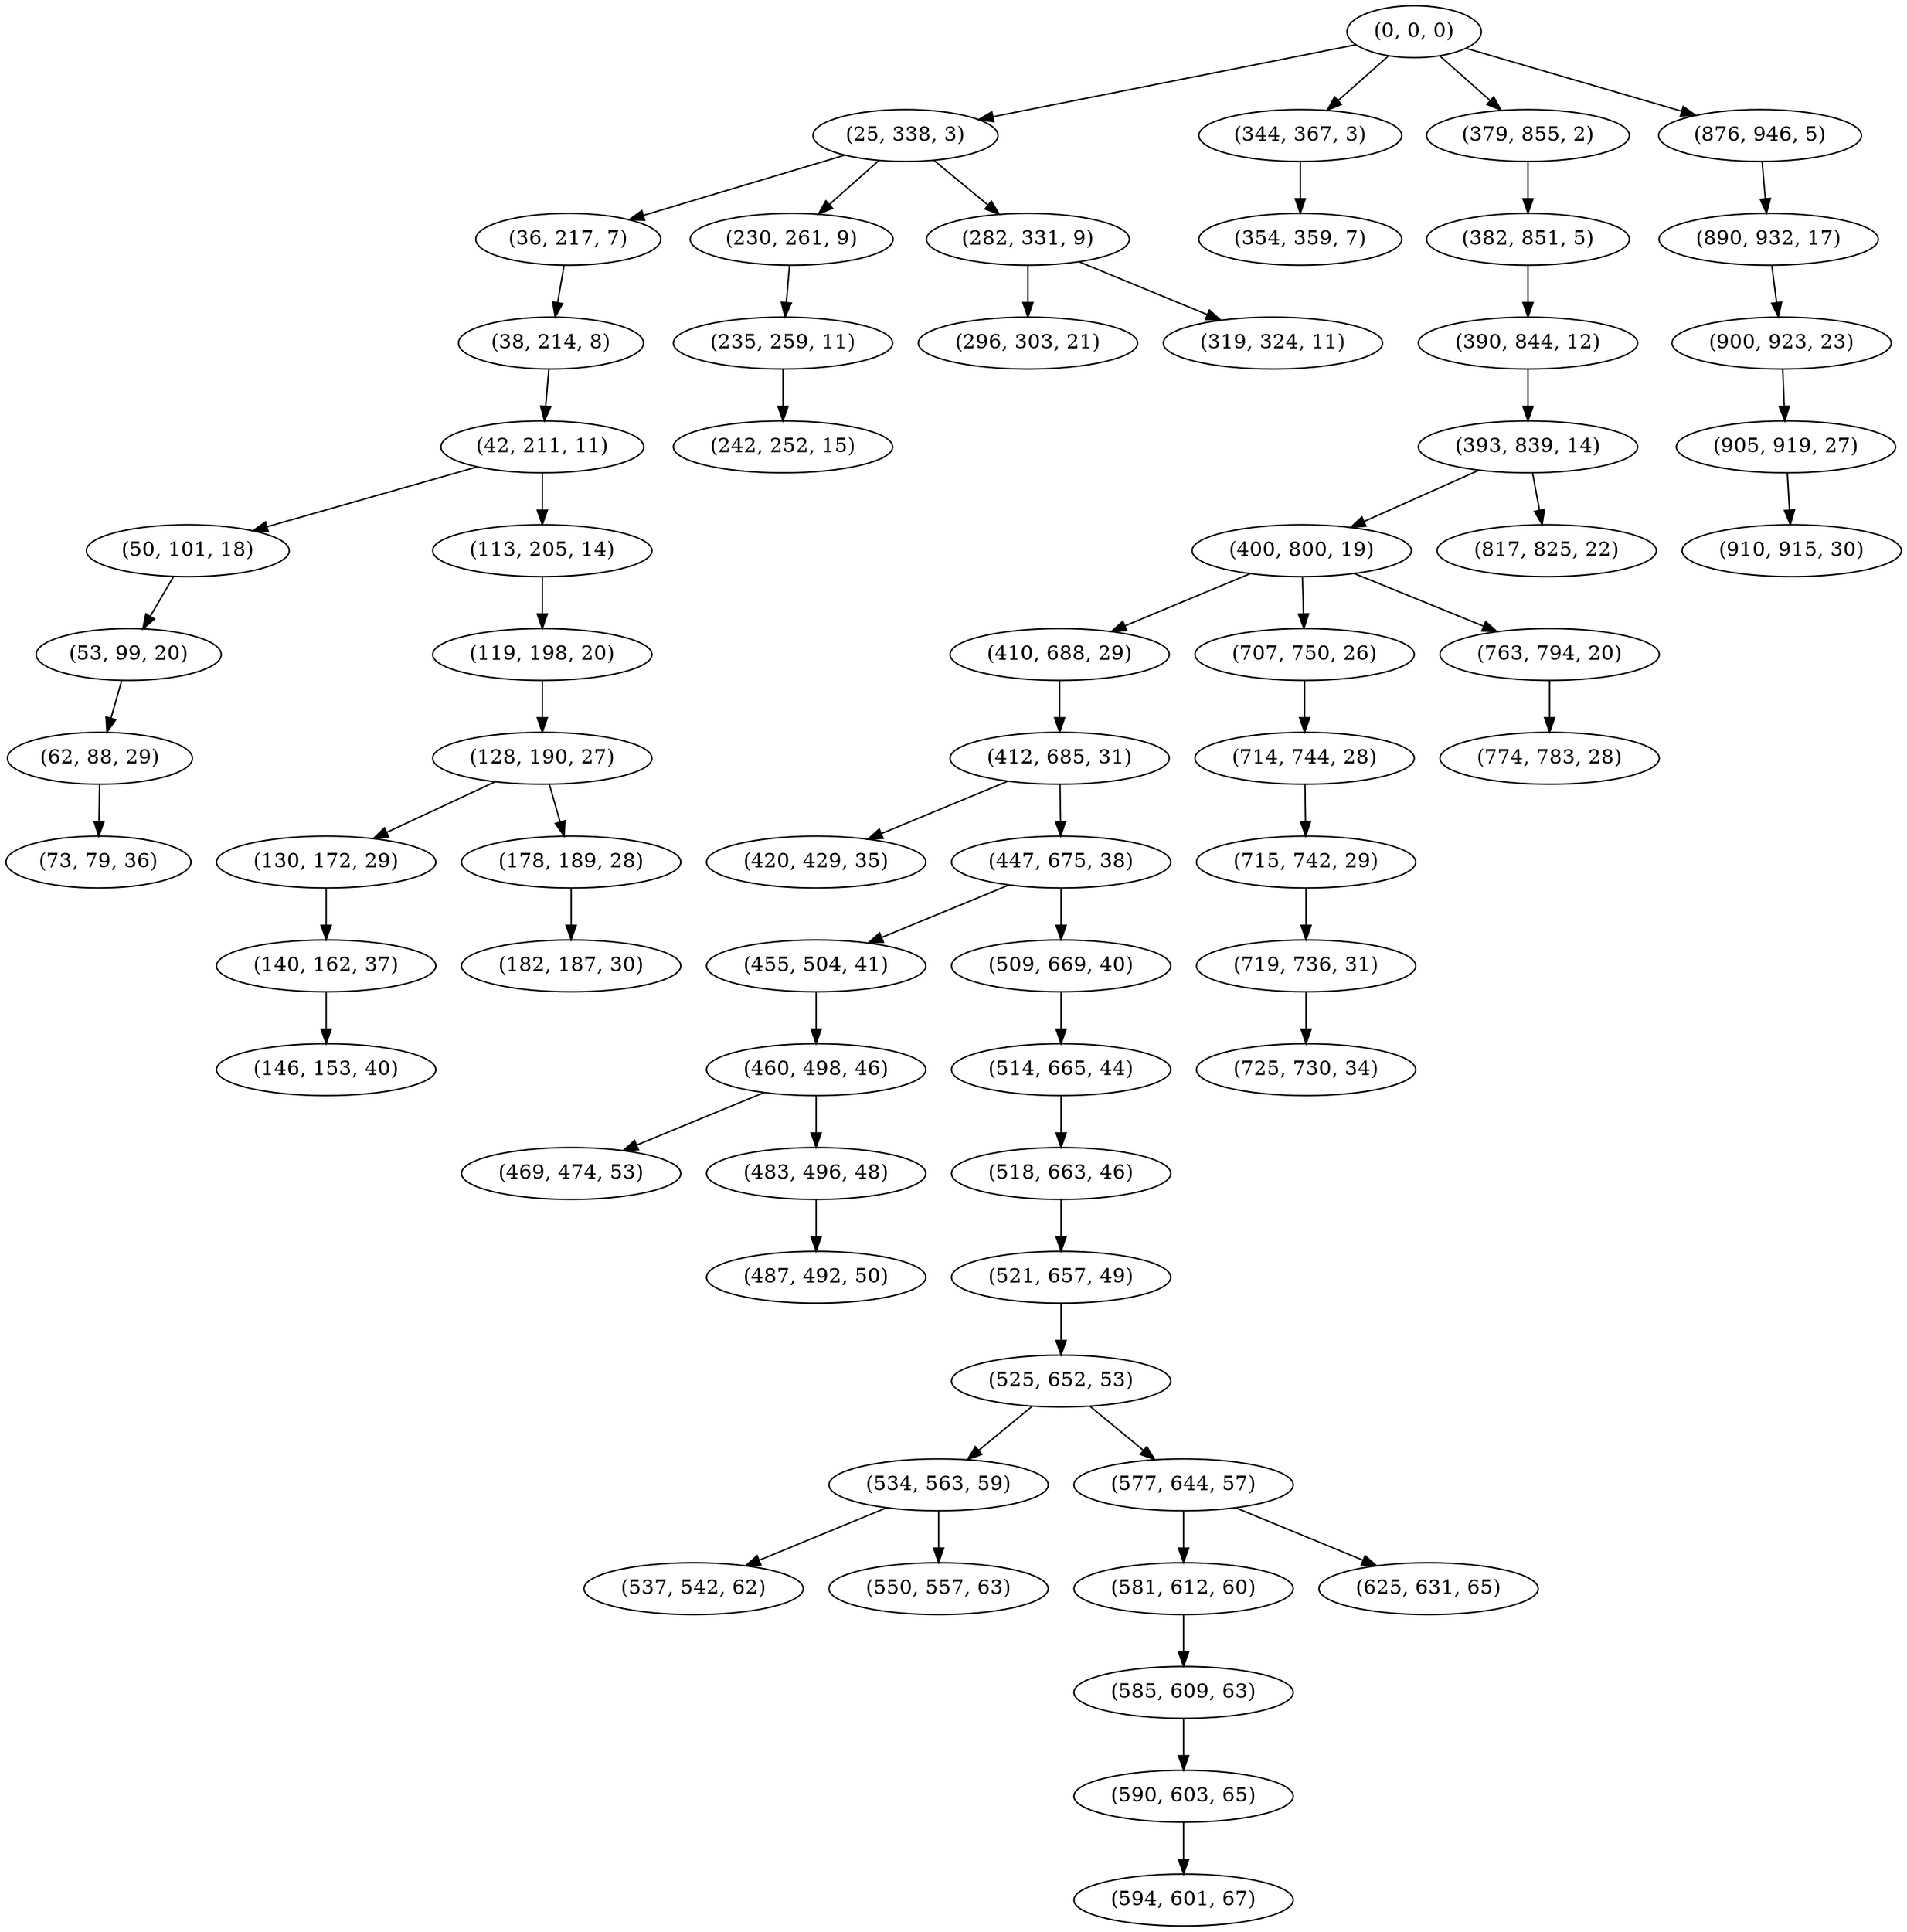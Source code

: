 digraph tree {
    "(0, 0, 0)";
    "(25, 338, 3)";
    "(36, 217, 7)";
    "(38, 214, 8)";
    "(42, 211, 11)";
    "(50, 101, 18)";
    "(53, 99, 20)";
    "(62, 88, 29)";
    "(73, 79, 36)";
    "(113, 205, 14)";
    "(119, 198, 20)";
    "(128, 190, 27)";
    "(130, 172, 29)";
    "(140, 162, 37)";
    "(146, 153, 40)";
    "(178, 189, 28)";
    "(182, 187, 30)";
    "(230, 261, 9)";
    "(235, 259, 11)";
    "(242, 252, 15)";
    "(282, 331, 9)";
    "(296, 303, 21)";
    "(319, 324, 11)";
    "(344, 367, 3)";
    "(354, 359, 7)";
    "(379, 855, 2)";
    "(382, 851, 5)";
    "(390, 844, 12)";
    "(393, 839, 14)";
    "(400, 800, 19)";
    "(410, 688, 29)";
    "(412, 685, 31)";
    "(420, 429, 35)";
    "(447, 675, 38)";
    "(455, 504, 41)";
    "(460, 498, 46)";
    "(469, 474, 53)";
    "(483, 496, 48)";
    "(487, 492, 50)";
    "(509, 669, 40)";
    "(514, 665, 44)";
    "(518, 663, 46)";
    "(521, 657, 49)";
    "(525, 652, 53)";
    "(534, 563, 59)";
    "(537, 542, 62)";
    "(550, 557, 63)";
    "(577, 644, 57)";
    "(581, 612, 60)";
    "(585, 609, 63)";
    "(590, 603, 65)";
    "(594, 601, 67)";
    "(625, 631, 65)";
    "(707, 750, 26)";
    "(714, 744, 28)";
    "(715, 742, 29)";
    "(719, 736, 31)";
    "(725, 730, 34)";
    "(763, 794, 20)";
    "(774, 783, 28)";
    "(817, 825, 22)";
    "(876, 946, 5)";
    "(890, 932, 17)";
    "(900, 923, 23)";
    "(905, 919, 27)";
    "(910, 915, 30)";
    "(0, 0, 0)" -> "(25, 338, 3)";
    "(0, 0, 0)" -> "(344, 367, 3)";
    "(0, 0, 0)" -> "(379, 855, 2)";
    "(0, 0, 0)" -> "(876, 946, 5)";
    "(25, 338, 3)" -> "(36, 217, 7)";
    "(25, 338, 3)" -> "(230, 261, 9)";
    "(25, 338, 3)" -> "(282, 331, 9)";
    "(36, 217, 7)" -> "(38, 214, 8)";
    "(38, 214, 8)" -> "(42, 211, 11)";
    "(42, 211, 11)" -> "(50, 101, 18)";
    "(42, 211, 11)" -> "(113, 205, 14)";
    "(50, 101, 18)" -> "(53, 99, 20)";
    "(53, 99, 20)" -> "(62, 88, 29)";
    "(62, 88, 29)" -> "(73, 79, 36)";
    "(113, 205, 14)" -> "(119, 198, 20)";
    "(119, 198, 20)" -> "(128, 190, 27)";
    "(128, 190, 27)" -> "(130, 172, 29)";
    "(128, 190, 27)" -> "(178, 189, 28)";
    "(130, 172, 29)" -> "(140, 162, 37)";
    "(140, 162, 37)" -> "(146, 153, 40)";
    "(178, 189, 28)" -> "(182, 187, 30)";
    "(230, 261, 9)" -> "(235, 259, 11)";
    "(235, 259, 11)" -> "(242, 252, 15)";
    "(282, 331, 9)" -> "(296, 303, 21)";
    "(282, 331, 9)" -> "(319, 324, 11)";
    "(344, 367, 3)" -> "(354, 359, 7)";
    "(379, 855, 2)" -> "(382, 851, 5)";
    "(382, 851, 5)" -> "(390, 844, 12)";
    "(390, 844, 12)" -> "(393, 839, 14)";
    "(393, 839, 14)" -> "(400, 800, 19)";
    "(393, 839, 14)" -> "(817, 825, 22)";
    "(400, 800, 19)" -> "(410, 688, 29)";
    "(400, 800, 19)" -> "(707, 750, 26)";
    "(400, 800, 19)" -> "(763, 794, 20)";
    "(410, 688, 29)" -> "(412, 685, 31)";
    "(412, 685, 31)" -> "(420, 429, 35)";
    "(412, 685, 31)" -> "(447, 675, 38)";
    "(447, 675, 38)" -> "(455, 504, 41)";
    "(447, 675, 38)" -> "(509, 669, 40)";
    "(455, 504, 41)" -> "(460, 498, 46)";
    "(460, 498, 46)" -> "(469, 474, 53)";
    "(460, 498, 46)" -> "(483, 496, 48)";
    "(483, 496, 48)" -> "(487, 492, 50)";
    "(509, 669, 40)" -> "(514, 665, 44)";
    "(514, 665, 44)" -> "(518, 663, 46)";
    "(518, 663, 46)" -> "(521, 657, 49)";
    "(521, 657, 49)" -> "(525, 652, 53)";
    "(525, 652, 53)" -> "(534, 563, 59)";
    "(525, 652, 53)" -> "(577, 644, 57)";
    "(534, 563, 59)" -> "(537, 542, 62)";
    "(534, 563, 59)" -> "(550, 557, 63)";
    "(577, 644, 57)" -> "(581, 612, 60)";
    "(577, 644, 57)" -> "(625, 631, 65)";
    "(581, 612, 60)" -> "(585, 609, 63)";
    "(585, 609, 63)" -> "(590, 603, 65)";
    "(590, 603, 65)" -> "(594, 601, 67)";
    "(707, 750, 26)" -> "(714, 744, 28)";
    "(714, 744, 28)" -> "(715, 742, 29)";
    "(715, 742, 29)" -> "(719, 736, 31)";
    "(719, 736, 31)" -> "(725, 730, 34)";
    "(763, 794, 20)" -> "(774, 783, 28)";
    "(876, 946, 5)" -> "(890, 932, 17)";
    "(890, 932, 17)" -> "(900, 923, 23)";
    "(900, 923, 23)" -> "(905, 919, 27)";
    "(905, 919, 27)" -> "(910, 915, 30)";
}
